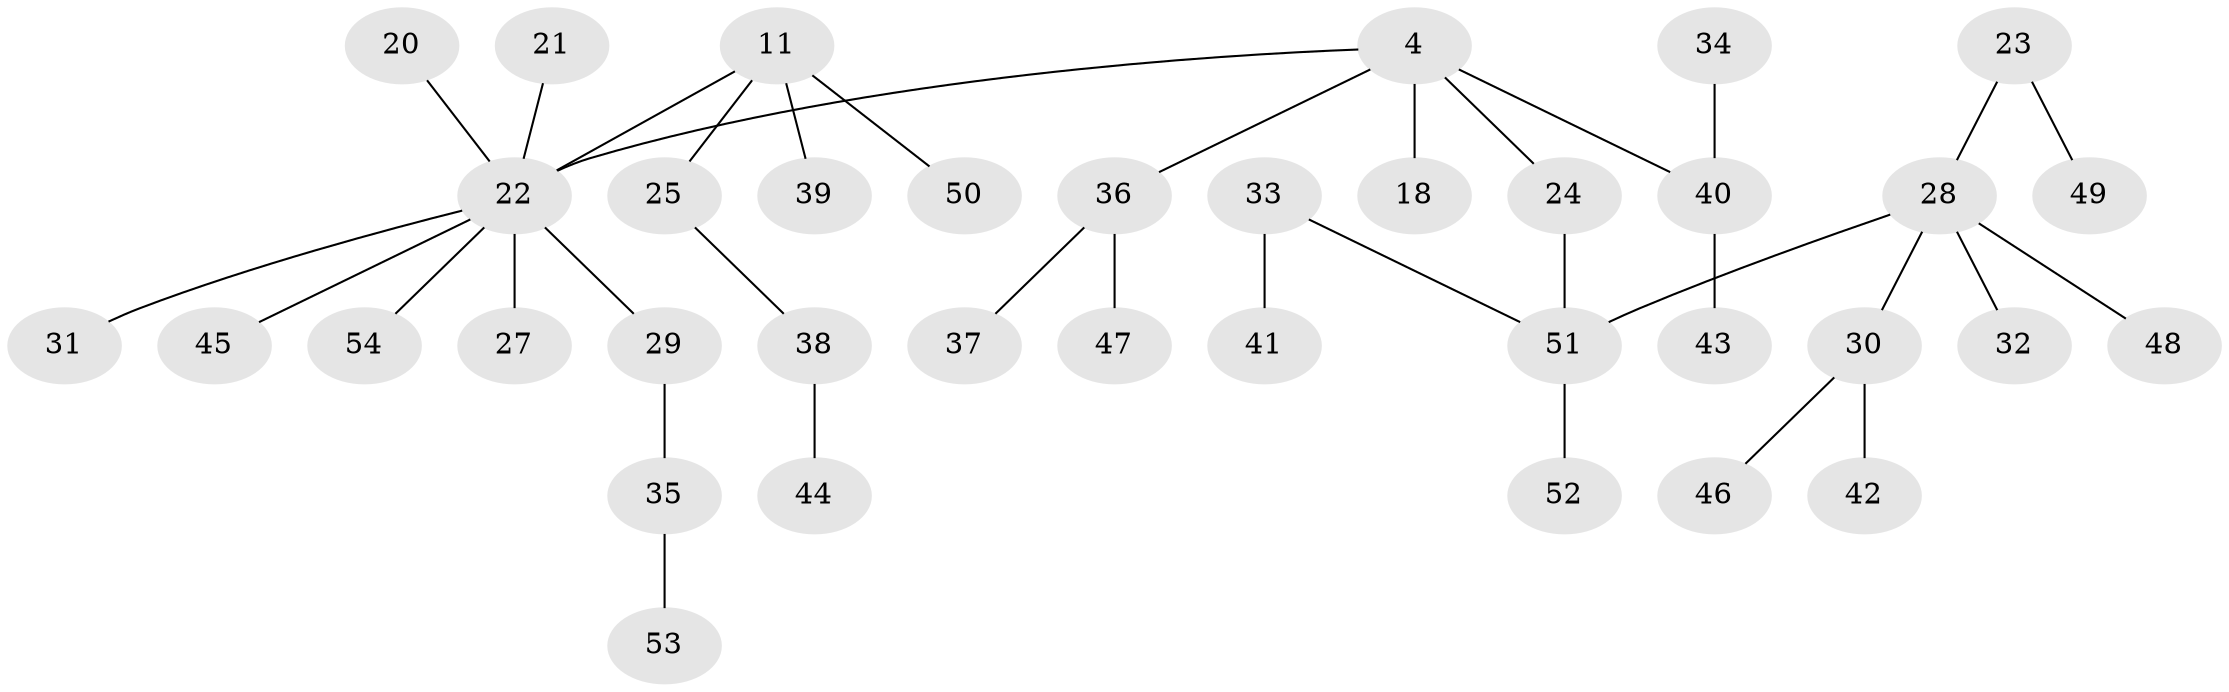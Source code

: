 // original degree distribution, {3: 0.14814814814814814, 5: 0.037037037037037035, 4: 0.05555555555555555, 6: 0.018518518518518517, 2: 0.25925925925925924, 1: 0.48148148148148145}
// Generated by graph-tools (version 1.1) at 2025/57/03/04/25 21:57:03]
// undirected, 37 vertices, 36 edges
graph export_dot {
graph [start="1"]
  node [color=gray90,style=filled];
  4 [super="+3"];
  11;
  18;
  20;
  21;
  22 [super="+13+16"];
  23;
  24 [super="+1"];
  25;
  27;
  28 [super="+10+15"];
  29;
  30;
  31;
  32;
  33;
  34;
  35;
  36 [super="+19"];
  37;
  38;
  39;
  40 [super="+26"];
  41;
  42;
  43;
  44;
  45;
  46;
  47;
  48;
  49;
  50;
  51 [super="+2+5+12+14"];
  52;
  53;
  54;
  4 -- 24;
  4 -- 18;
  4 -- 22;
  4 -- 36;
  4 -- 40;
  11 -- 25;
  11 -- 39;
  11 -- 50;
  11 -- 22;
  20 -- 22;
  21 -- 22;
  22 -- 27;
  22 -- 45;
  22 -- 54;
  22 -- 29;
  22 -- 31;
  23 -- 49;
  23 -- 28;
  24 -- 51;
  25 -- 38;
  28 -- 30;
  28 -- 32;
  28 -- 51;
  28 -- 48;
  29 -- 35;
  30 -- 42;
  30 -- 46;
  33 -- 41;
  33 -- 51;
  34 -- 40;
  35 -- 53;
  36 -- 37;
  36 -- 47;
  38 -- 44;
  40 -- 43;
  51 -- 52;
}
